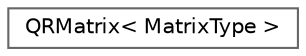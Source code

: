 digraph "Graphical Class Hierarchy"
{
 // LATEX_PDF_SIZE
  bgcolor="transparent";
  edge [fontname=Helvetica,fontsize=10,labelfontname=Helvetica,labelfontsize=10];
  node [fontname=Helvetica,fontsize=10,shape=box,height=0.2,width=0.4];
  rankdir="LR";
  Node0 [id="Node000000",label="QRMatrix\< MatrixType \>",height=0.2,width=0.4,color="grey40", fillcolor="white", style="filled",URL="$classFoam_1_1QRMatrix.html",tooltip="QRMatrix computes QR decomposition of a given scalar/complex matrix A into the following:"];
}
